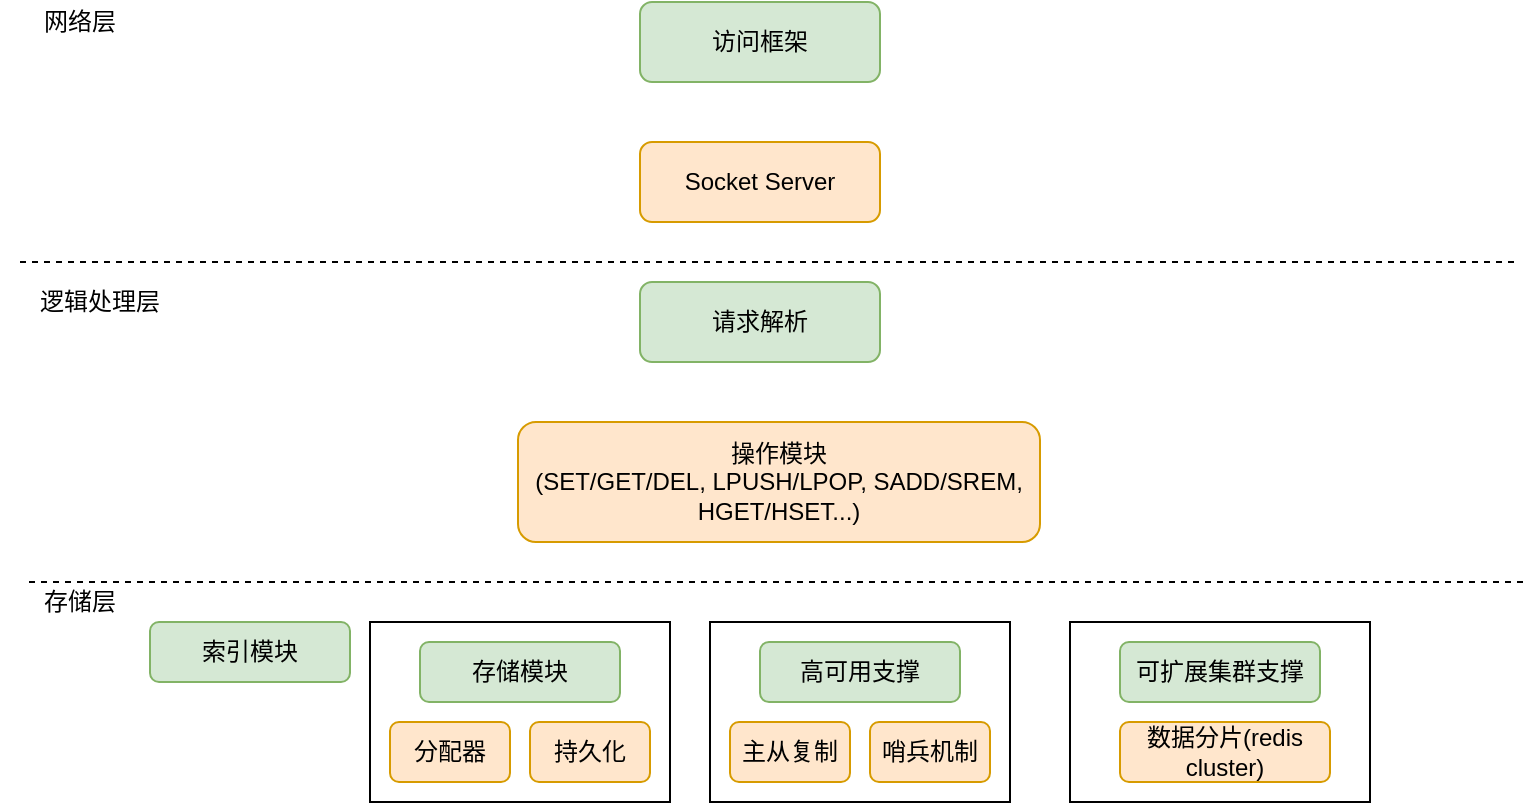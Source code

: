 <mxfile version="14.8.4" type="github">
  <diagram id="aAxCCbDvJp1J9khhxcws" name="Page-1">
    <mxGraphModel dx="946" dy="521" grid="1" gridSize="10" guides="1" tooltips="1" connect="1" arrows="1" fold="1" page="1" pageScale="1" pageWidth="827" pageHeight="1169" math="0" shadow="0">
      <root>
        <mxCell id="0" />
        <mxCell id="1" parent="0" />
        <mxCell id="xm7nu4Tk3IysUUltHsgT-1" value="访问框架" style="rounded=1;whiteSpace=wrap;html=1;fillColor=#d5e8d4;strokeColor=#82b366;" vertex="1" parent="1">
          <mxGeometry x="330" y="120" width="120" height="40" as="geometry" />
        </mxCell>
        <mxCell id="xm7nu4Tk3IysUUltHsgT-2" value="Socket Server" style="rounded=1;whiteSpace=wrap;html=1;fillColor=#ffe6cc;strokeColor=#d79b00;" vertex="1" parent="1">
          <mxGeometry x="330" y="190" width="120" height="40" as="geometry" />
        </mxCell>
        <mxCell id="xm7nu4Tk3IysUUltHsgT-3" value="请求解析" style="rounded=1;whiteSpace=wrap;html=1;fillColor=#d5e8d4;strokeColor=#82b366;" vertex="1" parent="1">
          <mxGeometry x="330" y="260" width="120" height="40" as="geometry" />
        </mxCell>
        <mxCell id="xm7nu4Tk3IysUUltHsgT-4" value="操作模块&lt;br&gt;(SET/GET/DEL, LPUSH/LPOP, SADD/SREM, HGET/HSET...)" style="rounded=1;whiteSpace=wrap;html=1;fillColor=#ffe6cc;strokeColor=#d79b00;" vertex="1" parent="1">
          <mxGeometry x="269" y="330" width="261" height="60" as="geometry" />
        </mxCell>
        <mxCell id="xm7nu4Tk3IysUUltHsgT-5" value="" style="endArrow=none;dashed=1;html=1;" edge="1" parent="1">
          <mxGeometry width="50" height="50" relative="1" as="geometry">
            <mxPoint x="20" y="250" as="sourcePoint" />
            <mxPoint x="770" y="250" as="targetPoint" />
          </mxGeometry>
        </mxCell>
        <mxCell id="xm7nu4Tk3IysUUltHsgT-6" value="" style="endArrow=none;dashed=1;html=1;" edge="1" parent="1">
          <mxGeometry width="50" height="50" relative="1" as="geometry">
            <mxPoint x="24.5" y="410" as="sourcePoint" />
            <mxPoint x="774.5" y="410" as="targetPoint" />
          </mxGeometry>
        </mxCell>
        <mxCell id="xm7nu4Tk3IysUUltHsgT-7" value="索引模块" style="rounded=1;whiteSpace=wrap;html=1;fillColor=#d5e8d4;strokeColor=#82b366;" vertex="1" parent="1">
          <mxGeometry x="85" y="430" width="100" height="30" as="geometry" />
        </mxCell>
        <mxCell id="xm7nu4Tk3IysUUltHsgT-8" value="" style="rounded=0;whiteSpace=wrap;html=1;" vertex="1" parent="1">
          <mxGeometry x="195" y="430" width="150" height="90" as="geometry" />
        </mxCell>
        <mxCell id="xm7nu4Tk3IysUUltHsgT-9" value="" style="rounded=0;whiteSpace=wrap;html=1;" vertex="1" parent="1">
          <mxGeometry x="365" y="430" width="150" height="90" as="geometry" />
        </mxCell>
        <mxCell id="xm7nu4Tk3IysUUltHsgT-10" value="存储模块" style="rounded=1;whiteSpace=wrap;html=1;fillColor=#d5e8d4;strokeColor=#82b366;" vertex="1" parent="1">
          <mxGeometry x="220" y="440" width="100" height="30" as="geometry" />
        </mxCell>
        <mxCell id="xm7nu4Tk3IysUUltHsgT-11" value="高可用支撑" style="rounded=1;whiteSpace=wrap;html=1;fillColor=#d5e8d4;strokeColor=#82b366;" vertex="1" parent="1">
          <mxGeometry x="390" y="440" width="100" height="30" as="geometry" />
        </mxCell>
        <mxCell id="xm7nu4Tk3IysUUltHsgT-14" value="分配器" style="rounded=1;whiteSpace=wrap;html=1;fillColor=#ffe6cc;strokeColor=#d79b00;" vertex="1" parent="1">
          <mxGeometry x="205" y="480" width="60" height="30" as="geometry" />
        </mxCell>
        <mxCell id="xm7nu4Tk3IysUUltHsgT-15" value="持久化" style="rounded=1;whiteSpace=wrap;html=1;fillColor=#ffe6cc;strokeColor=#d79b00;" vertex="1" parent="1">
          <mxGeometry x="275" y="480" width="60" height="30" as="geometry" />
        </mxCell>
        <mxCell id="xm7nu4Tk3IysUUltHsgT-16" value="主从复制" style="rounded=1;whiteSpace=wrap;html=1;fillColor=#ffe6cc;strokeColor=#d79b00;" vertex="1" parent="1">
          <mxGeometry x="375" y="480" width="60" height="30" as="geometry" />
        </mxCell>
        <mxCell id="xm7nu4Tk3IysUUltHsgT-17" value="哨兵机制" style="rounded=1;whiteSpace=wrap;html=1;fillColor=#ffe6cc;strokeColor=#d79b00;" vertex="1" parent="1">
          <mxGeometry x="445" y="480" width="60" height="30" as="geometry" />
        </mxCell>
        <mxCell id="xm7nu4Tk3IysUUltHsgT-18" value="" style="rounded=0;whiteSpace=wrap;html=1;" vertex="1" parent="1">
          <mxGeometry x="545" y="430" width="150" height="90" as="geometry" />
        </mxCell>
        <mxCell id="xm7nu4Tk3IysUUltHsgT-19" value="可扩展集群支撑" style="rounded=1;whiteSpace=wrap;html=1;fillColor=#d5e8d4;strokeColor=#82b366;" vertex="1" parent="1">
          <mxGeometry x="570" y="440" width="100" height="30" as="geometry" />
        </mxCell>
        <mxCell id="xm7nu4Tk3IysUUltHsgT-21" value="数据分片(redis cluster)" style="rounded=1;whiteSpace=wrap;html=1;fillColor=#ffe6cc;strokeColor=#d79b00;" vertex="1" parent="1">
          <mxGeometry x="570" y="480" width="105" height="30" as="geometry" />
        </mxCell>
        <mxCell id="xm7nu4Tk3IysUUltHsgT-22" value="网络层" style="text;html=1;strokeColor=none;fillColor=none;align=center;verticalAlign=middle;whiteSpace=wrap;rounded=0;" vertex="1" parent="1">
          <mxGeometry x="30" y="120" width="40" height="20" as="geometry" />
        </mxCell>
        <mxCell id="xm7nu4Tk3IysUUltHsgT-27" value="逻辑处理层" style="text;html=1;strokeColor=none;fillColor=none;align=center;verticalAlign=middle;whiteSpace=wrap;rounded=0;" vertex="1" parent="1">
          <mxGeometry x="20" y="260" width="80" height="20" as="geometry" />
        </mxCell>
        <mxCell id="xm7nu4Tk3IysUUltHsgT-28" value="存储层" style="text;html=1;strokeColor=none;fillColor=none;align=center;verticalAlign=middle;whiteSpace=wrap;rounded=0;" vertex="1" parent="1">
          <mxGeometry x="10" y="410" width="80" height="20" as="geometry" />
        </mxCell>
      </root>
    </mxGraphModel>
  </diagram>
</mxfile>
